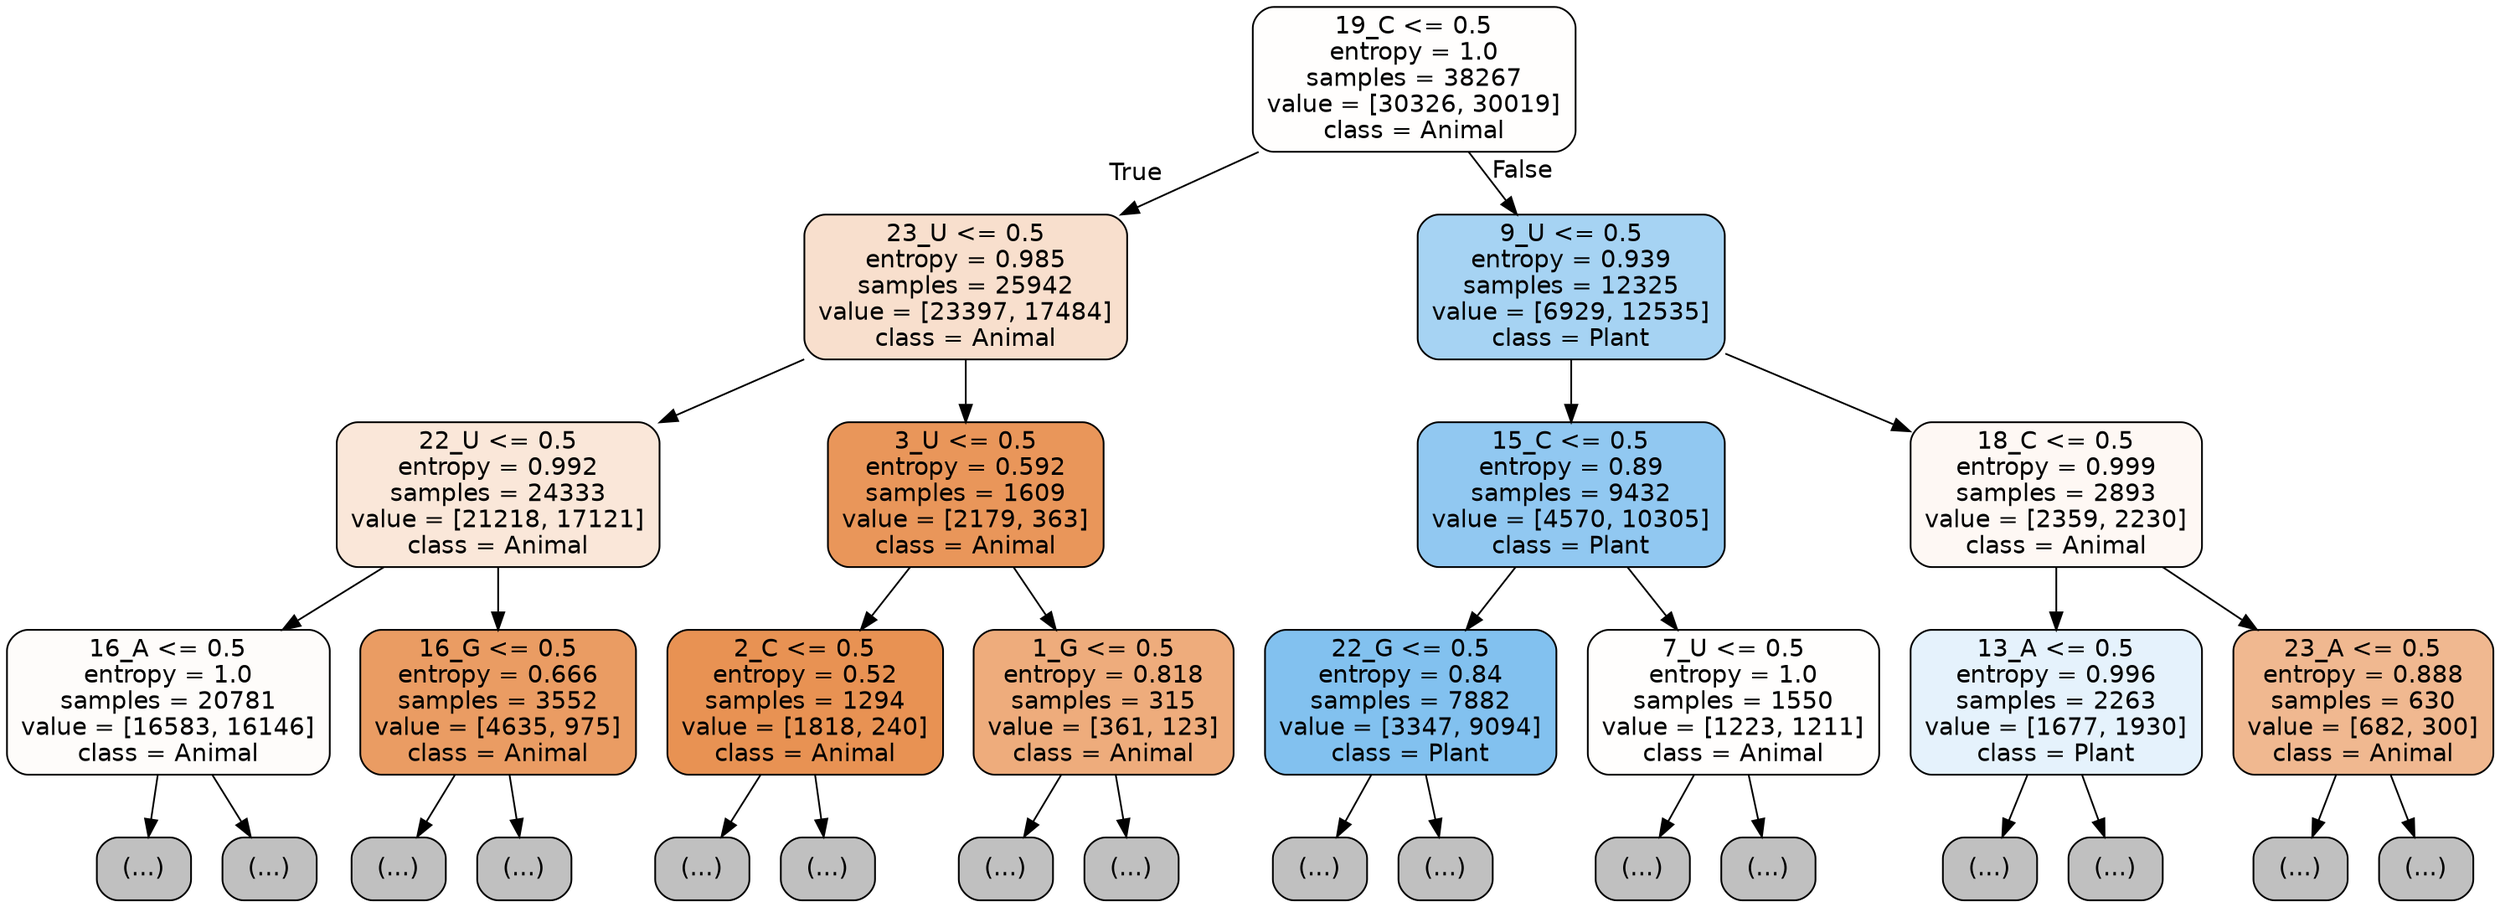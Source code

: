 digraph Tree {
node [shape=box, style="filled, rounded", color="black", fontname="helvetica"] ;
edge [fontname="helvetica"] ;
0 [label="19_C <= 0.5\nentropy = 1.0\nsamples = 38267\nvalue = [30326, 30019]\nclass = Animal", fillcolor="#fffefd"] ;
1 [label="23_U <= 0.5\nentropy = 0.985\nsamples = 25942\nvalue = [23397, 17484]\nclass = Animal", fillcolor="#f8dfcd"] ;
0 -> 1 [labeldistance=2.5, labelangle=45, headlabel="True"] ;
2 [label="22_U <= 0.5\nentropy = 0.992\nsamples = 24333\nvalue = [21218, 17121]\nclass = Animal", fillcolor="#fae7d9"] ;
1 -> 2 ;
3 [label="16_A <= 0.5\nentropy = 1.0\nsamples = 20781\nvalue = [16583, 16146]\nclass = Animal", fillcolor="#fefcfa"] ;
2 -> 3 ;
4 [label="(...)", fillcolor="#C0C0C0"] ;
3 -> 4 ;
8165 [label="(...)", fillcolor="#C0C0C0"] ;
3 -> 8165 ;
10750 [label="16_G <= 0.5\nentropy = 0.666\nsamples = 3552\nvalue = [4635, 975]\nclass = Animal", fillcolor="#ea9c63"] ;
2 -> 10750 ;
10751 [label="(...)", fillcolor="#C0C0C0"] ;
10750 -> 10751 ;
11798 [label="(...)", fillcolor="#C0C0C0"] ;
10750 -> 11798 ;
12155 [label="3_U <= 0.5\nentropy = 0.592\nsamples = 1609\nvalue = [2179, 363]\nclass = Animal", fillcolor="#e9965a"] ;
1 -> 12155 ;
12156 [label="2_C <= 0.5\nentropy = 0.52\nsamples = 1294\nvalue = [1818, 240]\nclass = Animal", fillcolor="#e89253"] ;
12155 -> 12156 ;
12157 [label="(...)", fillcolor="#C0C0C0"] ;
12156 -> 12157 ;
12466 [label="(...)", fillcolor="#C0C0C0"] ;
12156 -> 12466 ;
12563 [label="1_G <= 0.5\nentropy = 0.818\nsamples = 315\nvalue = [361, 123]\nclass = Animal", fillcolor="#eeac7c"] ;
12155 -> 12563 ;
12564 [label="(...)", fillcolor="#C0C0C0"] ;
12563 -> 12564 ;
12667 [label="(...)", fillcolor="#C0C0C0"] ;
12563 -> 12667 ;
12696 [label="9_U <= 0.5\nentropy = 0.939\nsamples = 12325\nvalue = [6929, 12535]\nclass = Plant", fillcolor="#a6d3f3"] ;
0 -> 12696 [labeldistance=2.5, labelangle=-45, headlabel="False"] ;
12697 [label="15_C <= 0.5\nentropy = 0.89\nsamples = 9432\nvalue = [4570, 10305]\nclass = Plant", fillcolor="#91c8f1"] ;
12696 -> 12697 ;
12698 [label="22_G <= 0.5\nentropy = 0.84\nsamples = 7882\nvalue = [3347, 9094]\nclass = Plant", fillcolor="#82c1ef"] ;
12697 -> 12698 ;
12699 [label="(...)", fillcolor="#C0C0C0"] ;
12698 -> 12699 ;
14712 [label="(...)", fillcolor="#C0C0C0"] ;
12698 -> 14712 ;
14953 [label="7_U <= 0.5\nentropy = 1.0\nsamples = 1550\nvalue = [1223, 1211]\nclass = Animal", fillcolor="#fffefd"] ;
12697 -> 14953 ;
14954 [label="(...)", fillcolor="#C0C0C0"] ;
14953 -> 14954 ;
15483 [label="(...)", fillcolor="#C0C0C0"] ;
14953 -> 15483 ;
15610 [label="18_C <= 0.5\nentropy = 0.999\nsamples = 2893\nvalue = [2359, 2230]\nclass = Animal", fillcolor="#fef8f4"] ;
12696 -> 15610 ;
15611 [label="13_A <= 0.5\nentropy = 0.996\nsamples = 2263\nvalue = [1677, 1930]\nclass = Plant", fillcolor="#e5f2fc"] ;
15610 -> 15611 ;
15612 [label="(...)", fillcolor="#C0C0C0"] ;
15611 -> 15612 ;
16379 [label="(...)", fillcolor="#C0C0C0"] ;
15611 -> 16379 ;
16576 [label="23_A <= 0.5\nentropy = 0.888\nsamples = 630\nvalue = [682, 300]\nclass = Animal", fillcolor="#f0b890"] ;
15610 -> 16576 ;
16577 [label="(...)", fillcolor="#C0C0C0"] ;
16576 -> 16577 ;
16850 [label="(...)", fillcolor="#C0C0C0"] ;
16576 -> 16850 ;
}